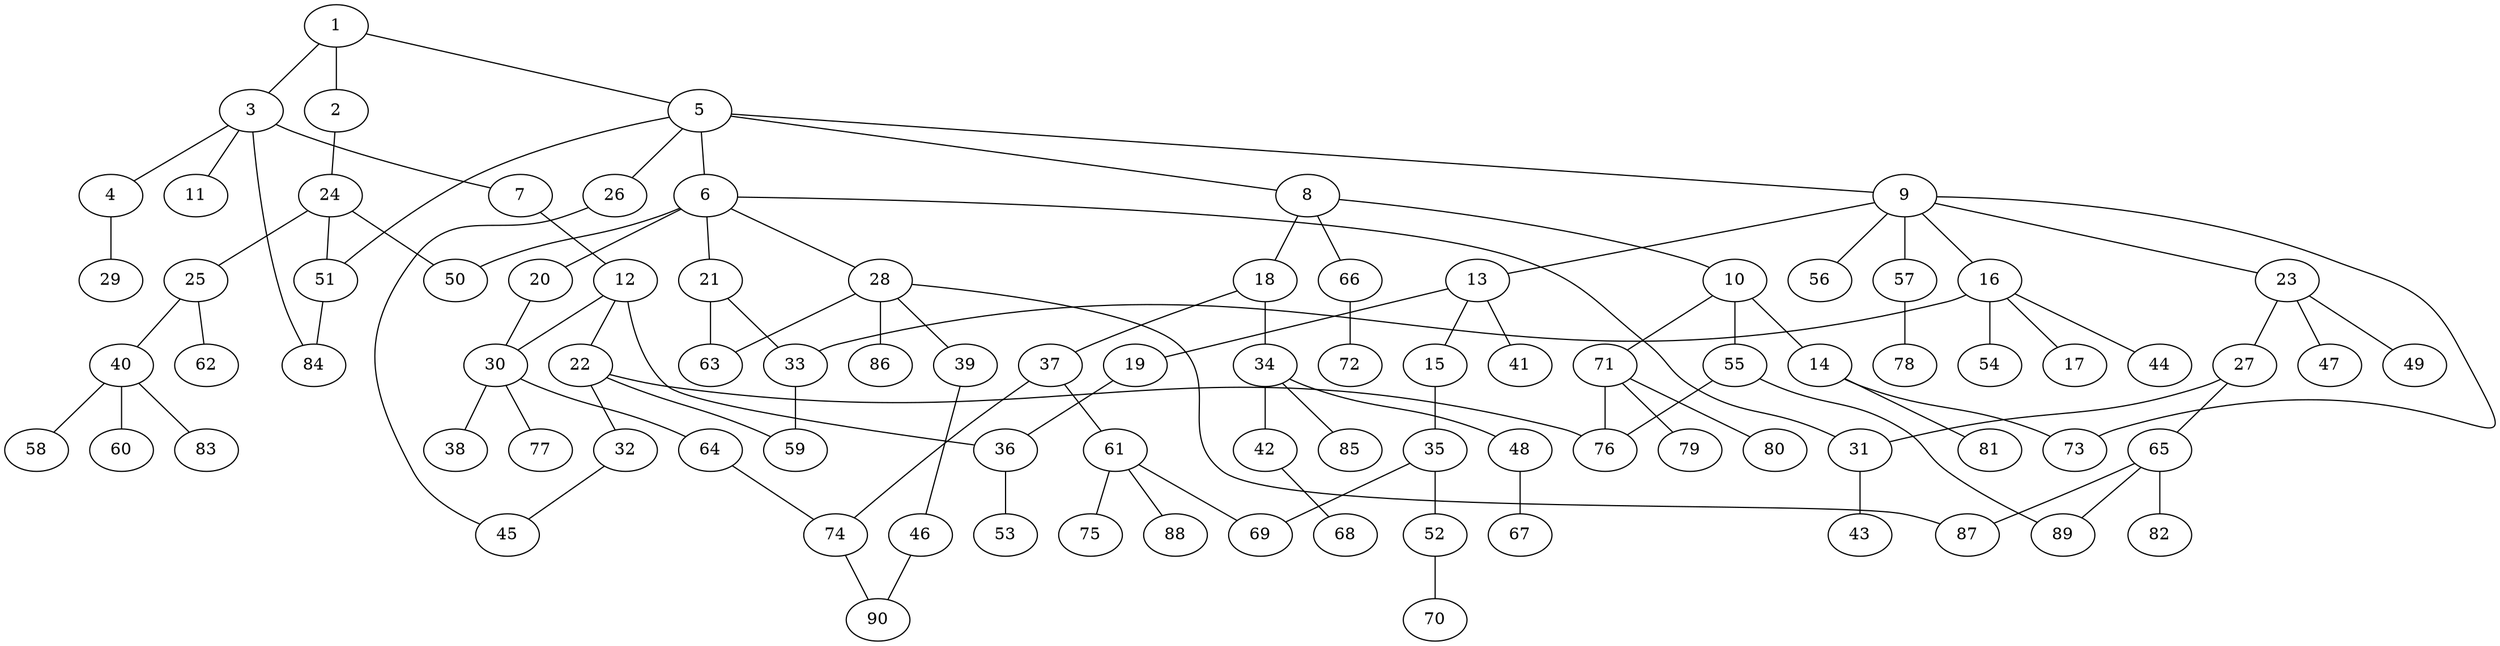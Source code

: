graph graphname {1--2
1--3
1--5
2--24
3--4
3--7
3--11
3--84
4--29
5--6
5--8
5--9
5--26
5--51
6--20
6--21
6--28
6--31
6--50
7--12
8--10
8--18
8--66
9--13
9--16
9--23
9--56
9--57
9--73
10--14
10--55
10--71
12--22
12--30
12--36
13--15
13--19
13--41
14--73
14--81
15--35
16--17
16--33
16--44
16--54
18--34
18--37
19--36
20--30
21--33
21--63
22--32
22--59
22--76
23--27
23--47
23--49
24--25
24--50
24--51
25--40
25--62
26--45
27--31
27--65
28--39
28--63
28--86
28--87
30--38
30--64
30--77
31--43
32--45
33--59
34--42
34--48
34--85
35--52
35--69
36--53
37--61
37--74
39--46
40--58
40--60
40--83
42--68
46--90
48--67
51--84
52--70
55--76
55--89
57--78
61--69
61--75
61--88
64--74
65--82
65--87
65--89
66--72
71--76
71--79
71--80
74--90
}